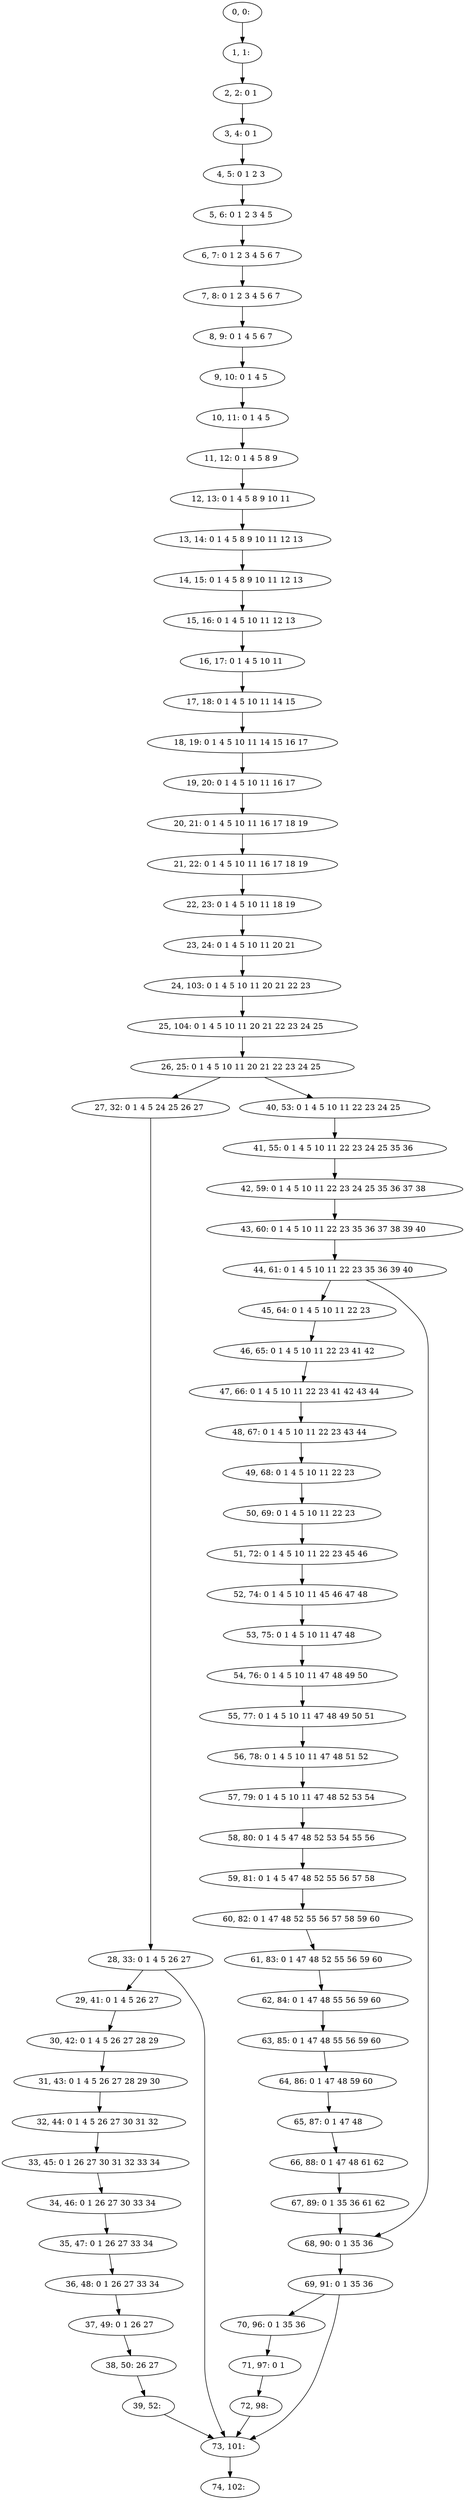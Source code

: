 digraph G {
0[label="0, 0: "];
1[label="1, 1: "];
2[label="2, 2: 0 1 "];
3[label="3, 4: 0 1 "];
4[label="4, 5: 0 1 2 3 "];
5[label="5, 6: 0 1 2 3 4 5 "];
6[label="6, 7: 0 1 2 3 4 5 6 7 "];
7[label="7, 8: 0 1 2 3 4 5 6 7 "];
8[label="8, 9: 0 1 4 5 6 7 "];
9[label="9, 10: 0 1 4 5 "];
10[label="10, 11: 0 1 4 5 "];
11[label="11, 12: 0 1 4 5 8 9 "];
12[label="12, 13: 0 1 4 5 8 9 10 11 "];
13[label="13, 14: 0 1 4 5 8 9 10 11 12 13 "];
14[label="14, 15: 0 1 4 5 8 9 10 11 12 13 "];
15[label="15, 16: 0 1 4 5 10 11 12 13 "];
16[label="16, 17: 0 1 4 5 10 11 "];
17[label="17, 18: 0 1 4 5 10 11 14 15 "];
18[label="18, 19: 0 1 4 5 10 11 14 15 16 17 "];
19[label="19, 20: 0 1 4 5 10 11 16 17 "];
20[label="20, 21: 0 1 4 5 10 11 16 17 18 19 "];
21[label="21, 22: 0 1 4 5 10 11 16 17 18 19 "];
22[label="22, 23: 0 1 4 5 10 11 18 19 "];
23[label="23, 24: 0 1 4 5 10 11 20 21 "];
24[label="24, 103: 0 1 4 5 10 11 20 21 22 23 "];
25[label="25, 104: 0 1 4 5 10 11 20 21 22 23 24 25 "];
26[label="26, 25: 0 1 4 5 10 11 20 21 22 23 24 25 "];
27[label="27, 32: 0 1 4 5 24 25 26 27 "];
28[label="28, 33: 0 1 4 5 26 27 "];
29[label="29, 41: 0 1 4 5 26 27 "];
30[label="30, 42: 0 1 4 5 26 27 28 29 "];
31[label="31, 43: 0 1 4 5 26 27 28 29 30 "];
32[label="32, 44: 0 1 4 5 26 27 30 31 32 "];
33[label="33, 45: 0 1 26 27 30 31 32 33 34 "];
34[label="34, 46: 0 1 26 27 30 33 34 "];
35[label="35, 47: 0 1 26 27 33 34 "];
36[label="36, 48: 0 1 26 27 33 34 "];
37[label="37, 49: 0 1 26 27 "];
38[label="38, 50: 26 27 "];
39[label="39, 52: "];
40[label="40, 53: 0 1 4 5 10 11 22 23 24 25 "];
41[label="41, 55: 0 1 4 5 10 11 22 23 24 25 35 36 "];
42[label="42, 59: 0 1 4 5 10 11 22 23 24 25 35 36 37 38 "];
43[label="43, 60: 0 1 4 5 10 11 22 23 35 36 37 38 39 40 "];
44[label="44, 61: 0 1 4 5 10 11 22 23 35 36 39 40 "];
45[label="45, 64: 0 1 4 5 10 11 22 23 "];
46[label="46, 65: 0 1 4 5 10 11 22 23 41 42 "];
47[label="47, 66: 0 1 4 5 10 11 22 23 41 42 43 44 "];
48[label="48, 67: 0 1 4 5 10 11 22 23 43 44 "];
49[label="49, 68: 0 1 4 5 10 11 22 23 "];
50[label="50, 69: 0 1 4 5 10 11 22 23 "];
51[label="51, 72: 0 1 4 5 10 11 22 23 45 46 "];
52[label="52, 74: 0 1 4 5 10 11 45 46 47 48 "];
53[label="53, 75: 0 1 4 5 10 11 47 48 "];
54[label="54, 76: 0 1 4 5 10 11 47 48 49 50 "];
55[label="55, 77: 0 1 4 5 10 11 47 48 49 50 51 "];
56[label="56, 78: 0 1 4 5 10 11 47 48 51 52 "];
57[label="57, 79: 0 1 4 5 10 11 47 48 52 53 54 "];
58[label="58, 80: 0 1 4 5 47 48 52 53 54 55 56 "];
59[label="59, 81: 0 1 4 5 47 48 52 55 56 57 58 "];
60[label="60, 82: 0 1 47 48 52 55 56 57 58 59 60 "];
61[label="61, 83: 0 1 47 48 52 55 56 59 60 "];
62[label="62, 84: 0 1 47 48 55 56 59 60 "];
63[label="63, 85: 0 1 47 48 55 56 59 60 "];
64[label="64, 86: 0 1 47 48 59 60 "];
65[label="65, 87: 0 1 47 48 "];
66[label="66, 88: 0 1 47 48 61 62 "];
67[label="67, 89: 0 1 35 36 61 62 "];
68[label="68, 90: 0 1 35 36 "];
69[label="69, 91: 0 1 35 36 "];
70[label="70, 96: 0 1 35 36 "];
71[label="71, 97: 0 1 "];
72[label="72, 98: "];
73[label="73, 101: "];
74[label="74, 102: "];
0->1 ;
1->2 ;
2->3 ;
3->4 ;
4->5 ;
5->6 ;
6->7 ;
7->8 ;
8->9 ;
9->10 ;
10->11 ;
11->12 ;
12->13 ;
13->14 ;
14->15 ;
15->16 ;
16->17 ;
17->18 ;
18->19 ;
19->20 ;
20->21 ;
21->22 ;
22->23 ;
23->24 ;
24->25 ;
25->26 ;
26->27 ;
26->40 ;
27->28 ;
28->29 ;
28->73 ;
29->30 ;
30->31 ;
31->32 ;
32->33 ;
33->34 ;
34->35 ;
35->36 ;
36->37 ;
37->38 ;
38->39 ;
39->73 ;
40->41 ;
41->42 ;
42->43 ;
43->44 ;
44->45 ;
44->68 ;
45->46 ;
46->47 ;
47->48 ;
48->49 ;
49->50 ;
50->51 ;
51->52 ;
52->53 ;
53->54 ;
54->55 ;
55->56 ;
56->57 ;
57->58 ;
58->59 ;
59->60 ;
60->61 ;
61->62 ;
62->63 ;
63->64 ;
64->65 ;
65->66 ;
66->67 ;
67->68 ;
68->69 ;
69->70 ;
69->73 ;
70->71 ;
71->72 ;
72->73 ;
73->74 ;
}
